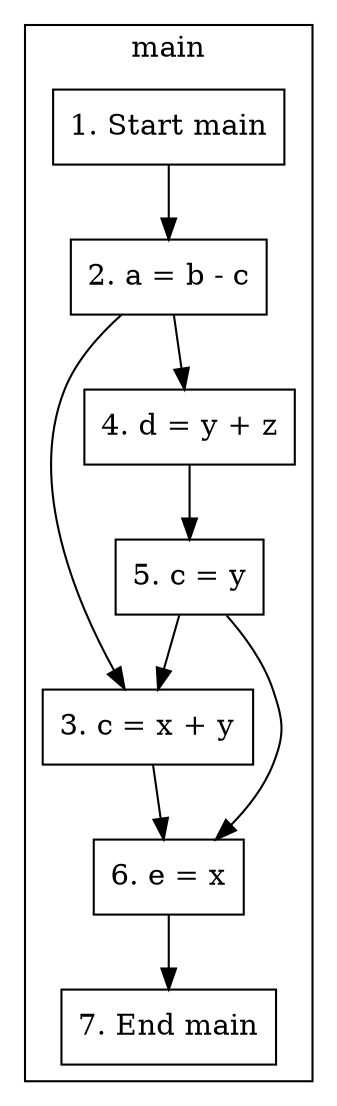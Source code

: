 digraph G {
	subgraph cluster_main {
		label = "main";
		node_1 [shape=box, label="1. Start main"];
		node_2 [shape=box, label="2. a = b - c"];
		node_3 [shape=box, label="3. c = x + y"];
		node_4 [shape=box, label="4. d = y + z"];
		node_5 [shape=box, label="5. c = y"];
		node_6 [shape=box, label="6. e = x"];
		node_7 [shape=box, label="7. End main"];
		node_1 -> node_2;
		node_2 -> node_3;
		node_2 -> node_4;
		node_3 -> node_6;
		node_4 -> node_5;
		node_5 -> node_6;
		node_6 -> node_7;
		node_5 -> node_3;
	}

}
